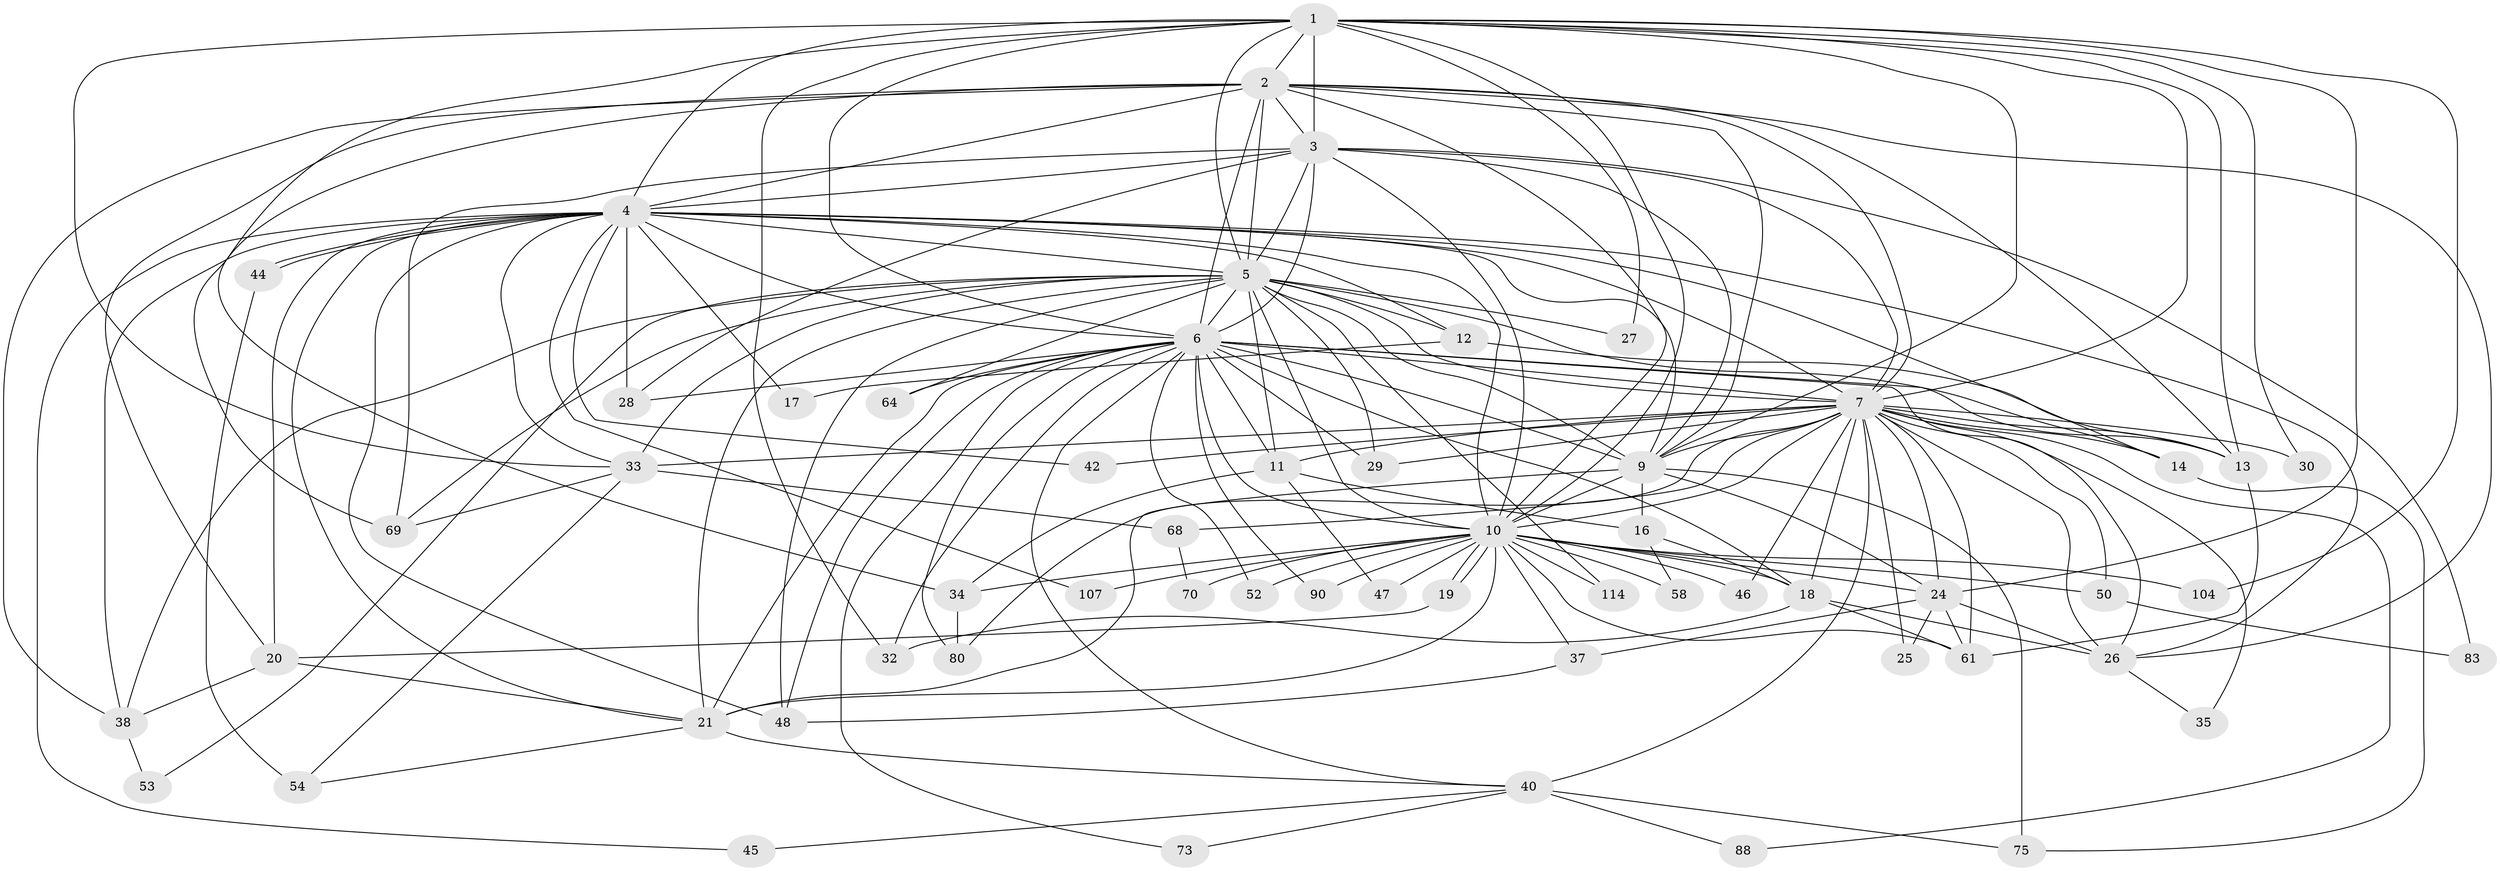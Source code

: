 // original degree distribution, {19: 0.008547008547008548, 14: 0.017094017094017096, 25: 0.017094017094017096, 23: 0.008547008547008548, 12: 0.008547008547008548, 32: 0.008547008547008548, 13: 0.008547008547008548, 33: 0.008547008547008548, 7: 0.02564102564102564, 4: 0.11965811965811966, 6: 0.042735042735042736, 2: 0.5470085470085471, 3: 0.13675213675213677, 5: 0.042735042735042736}
// Generated by graph-tools (version 1.1) at 2025/13/03/09/25 04:13:50]
// undirected, 58 vertices, 171 edges
graph export_dot {
graph [start="1"]
  node [color=gray90,style=filled];
  1 [super="+67"];
  2 [super="+112+92+74"];
  3 [super="+39"];
  4 [super="+36"];
  5;
  6 [super="+8+71+76"];
  7 [super="+15+81"];
  9 [super="+116+72"];
  10 [super="+49+66+57"];
  11;
  12;
  13 [super="+63+22+102"];
  14 [super="+87+105"];
  16 [super="+94"];
  17;
  18 [super="+79"];
  19 [super="+62"];
  20;
  21 [super="+23+86+89+31"];
  24 [super="+84"];
  25;
  26 [super="+65"];
  27;
  28 [super="+78+56"];
  29;
  30;
  32 [super="+82+41"];
  33 [super="+60+100+101"];
  34;
  35;
  37;
  38 [super="+59+55"];
  40 [super="+43"];
  42;
  44 [super="+51"];
  45;
  46;
  47;
  48 [super="+93+77"];
  50;
  52;
  53;
  54;
  58;
  61 [super="+117"];
  64;
  68;
  69 [super="+109"];
  70;
  73;
  75;
  80 [super="+85"];
  83;
  88;
  90;
  104;
  107;
  114;
  1 -- 2;
  1 -- 3;
  1 -- 4;
  1 -- 5;
  1 -- 6 [weight=2];
  1 -- 7;
  1 -- 9;
  1 -- 10 [weight=2];
  1 -- 27;
  1 -- 30;
  1 -- 32 [weight=2];
  1 -- 104;
  1 -- 34;
  1 -- 33;
  1 -- 13;
  1 -- 24;
  2 -- 3;
  2 -- 4;
  2 -- 5;
  2 -- 6 [weight=3];
  2 -- 7;
  2 -- 9;
  2 -- 10;
  2 -- 13;
  2 -- 20;
  2 -- 69;
  2 -- 38;
  2 -- 26;
  3 -- 4 [weight=2];
  3 -- 5;
  3 -- 6 [weight=2];
  3 -- 7;
  3 -- 9;
  3 -- 10;
  3 -- 28 [weight=2];
  3 -- 69;
  3 -- 83;
  4 -- 5;
  4 -- 6 [weight=2];
  4 -- 7;
  4 -- 9;
  4 -- 10;
  4 -- 12;
  4 -- 14;
  4 -- 17;
  4 -- 20;
  4 -- 21;
  4 -- 33;
  4 -- 42;
  4 -- 44 [weight=2];
  4 -- 44;
  4 -- 45;
  4 -- 48;
  4 -- 107;
  4 -- 38;
  4 -- 28;
  4 -- 26;
  5 -- 6 [weight=2];
  5 -- 7;
  5 -- 9 [weight=2];
  5 -- 10;
  5 -- 11;
  5 -- 12;
  5 -- 14;
  5 -- 27;
  5 -- 29;
  5 -- 38;
  5 -- 53;
  5 -- 64;
  5 -- 69;
  5 -- 114;
  5 -- 48;
  5 -- 21;
  5 -- 33;
  6 -- 7 [weight=3];
  6 -- 9 [weight=2];
  6 -- 10 [weight=3];
  6 -- 64;
  6 -- 73;
  6 -- 11;
  6 -- 18;
  6 -- 90;
  6 -- 28 [weight=3];
  6 -- 48;
  6 -- 52;
  6 -- 40;
  6 -- 32;
  6 -- 26;
  6 -- 29;
  6 -- 13;
  6 -- 80;
  6 -- 21;
  7 -- 9;
  7 -- 10 [weight=2];
  7 -- 11;
  7 -- 13 [weight=2];
  7 -- 18;
  7 -- 24;
  7 -- 25;
  7 -- 26;
  7 -- 29;
  7 -- 30;
  7 -- 33 [weight=2];
  7 -- 35;
  7 -- 40;
  7 -- 42;
  7 -- 46;
  7 -- 50;
  7 -- 68;
  7 -- 88;
  7 -- 80;
  7 -- 14;
  7 -- 61;
  9 -- 10;
  9 -- 16;
  9 -- 21;
  9 -- 24;
  9 -- 75;
  10 -- 19;
  10 -- 19;
  10 -- 21 [weight=2];
  10 -- 24;
  10 -- 34;
  10 -- 37;
  10 -- 46;
  10 -- 47;
  10 -- 50;
  10 -- 52;
  10 -- 58;
  10 -- 61;
  10 -- 70;
  10 -- 90;
  10 -- 104;
  10 -- 107;
  10 -- 114;
  10 -- 18;
  11 -- 16 [weight=2];
  11 -- 34;
  11 -- 47;
  12 -- 17;
  12 -- 13;
  13 -- 61;
  14 -- 75;
  16 -- 58;
  16 -- 18;
  18 -- 26;
  18 -- 32;
  18 -- 61;
  19 -- 20 [weight=2];
  20 -- 38;
  20 -- 21;
  21 -- 54;
  21 -- 40;
  24 -- 25;
  24 -- 37;
  24 -- 26 [weight=2];
  24 -- 61;
  26 -- 35;
  33 -- 68;
  33 -- 69;
  33 -- 54;
  34 -- 80;
  37 -- 48;
  38 -- 53;
  40 -- 45;
  40 -- 75;
  40 -- 73;
  40 -- 88;
  44 -- 54 [weight=2];
  50 -- 83;
  68 -- 70;
}

